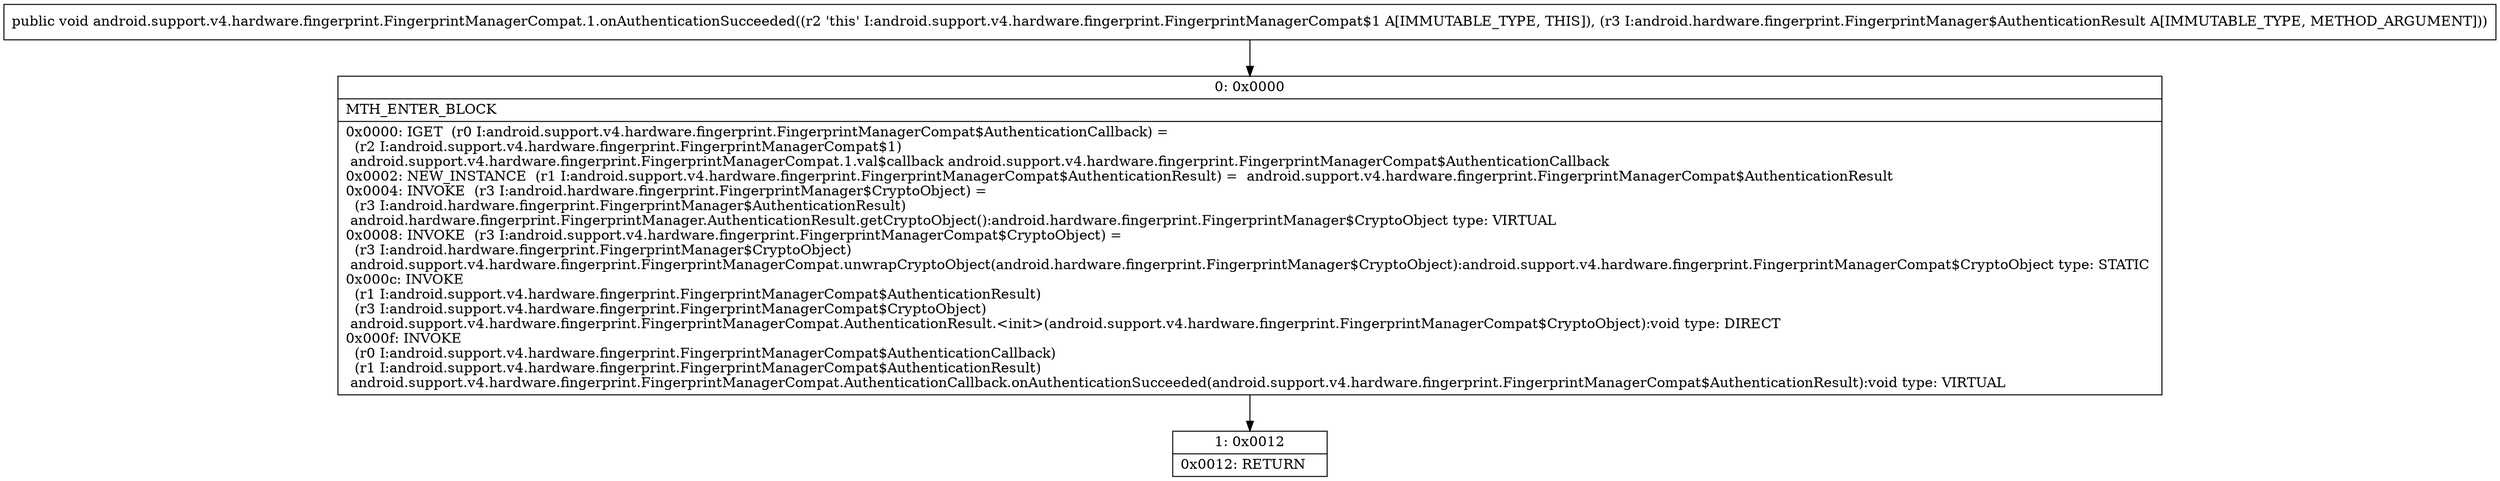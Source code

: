 digraph "CFG forandroid.support.v4.hardware.fingerprint.FingerprintManagerCompat.1.onAuthenticationSucceeded(Landroid\/hardware\/fingerprint\/FingerprintManager$AuthenticationResult;)V" {
Node_0 [shape=record,label="{0\:\ 0x0000|MTH_ENTER_BLOCK\l|0x0000: IGET  (r0 I:android.support.v4.hardware.fingerprint.FingerprintManagerCompat$AuthenticationCallback) = \l  (r2 I:android.support.v4.hardware.fingerprint.FingerprintManagerCompat$1)\l android.support.v4.hardware.fingerprint.FingerprintManagerCompat.1.val$callback android.support.v4.hardware.fingerprint.FingerprintManagerCompat$AuthenticationCallback \l0x0002: NEW_INSTANCE  (r1 I:android.support.v4.hardware.fingerprint.FingerprintManagerCompat$AuthenticationResult) =  android.support.v4.hardware.fingerprint.FingerprintManagerCompat$AuthenticationResult \l0x0004: INVOKE  (r3 I:android.hardware.fingerprint.FingerprintManager$CryptoObject) = \l  (r3 I:android.hardware.fingerprint.FingerprintManager$AuthenticationResult)\l android.hardware.fingerprint.FingerprintManager.AuthenticationResult.getCryptoObject():android.hardware.fingerprint.FingerprintManager$CryptoObject type: VIRTUAL \l0x0008: INVOKE  (r3 I:android.support.v4.hardware.fingerprint.FingerprintManagerCompat$CryptoObject) = \l  (r3 I:android.hardware.fingerprint.FingerprintManager$CryptoObject)\l android.support.v4.hardware.fingerprint.FingerprintManagerCompat.unwrapCryptoObject(android.hardware.fingerprint.FingerprintManager$CryptoObject):android.support.v4.hardware.fingerprint.FingerprintManagerCompat$CryptoObject type: STATIC \l0x000c: INVOKE  \l  (r1 I:android.support.v4.hardware.fingerprint.FingerprintManagerCompat$AuthenticationResult)\l  (r3 I:android.support.v4.hardware.fingerprint.FingerprintManagerCompat$CryptoObject)\l android.support.v4.hardware.fingerprint.FingerprintManagerCompat.AuthenticationResult.\<init\>(android.support.v4.hardware.fingerprint.FingerprintManagerCompat$CryptoObject):void type: DIRECT \l0x000f: INVOKE  \l  (r0 I:android.support.v4.hardware.fingerprint.FingerprintManagerCompat$AuthenticationCallback)\l  (r1 I:android.support.v4.hardware.fingerprint.FingerprintManagerCompat$AuthenticationResult)\l android.support.v4.hardware.fingerprint.FingerprintManagerCompat.AuthenticationCallback.onAuthenticationSucceeded(android.support.v4.hardware.fingerprint.FingerprintManagerCompat$AuthenticationResult):void type: VIRTUAL \l}"];
Node_1 [shape=record,label="{1\:\ 0x0012|0x0012: RETURN   \l}"];
MethodNode[shape=record,label="{public void android.support.v4.hardware.fingerprint.FingerprintManagerCompat.1.onAuthenticationSucceeded((r2 'this' I:android.support.v4.hardware.fingerprint.FingerprintManagerCompat$1 A[IMMUTABLE_TYPE, THIS]), (r3 I:android.hardware.fingerprint.FingerprintManager$AuthenticationResult A[IMMUTABLE_TYPE, METHOD_ARGUMENT])) }"];
MethodNode -> Node_0;
Node_0 -> Node_1;
}

